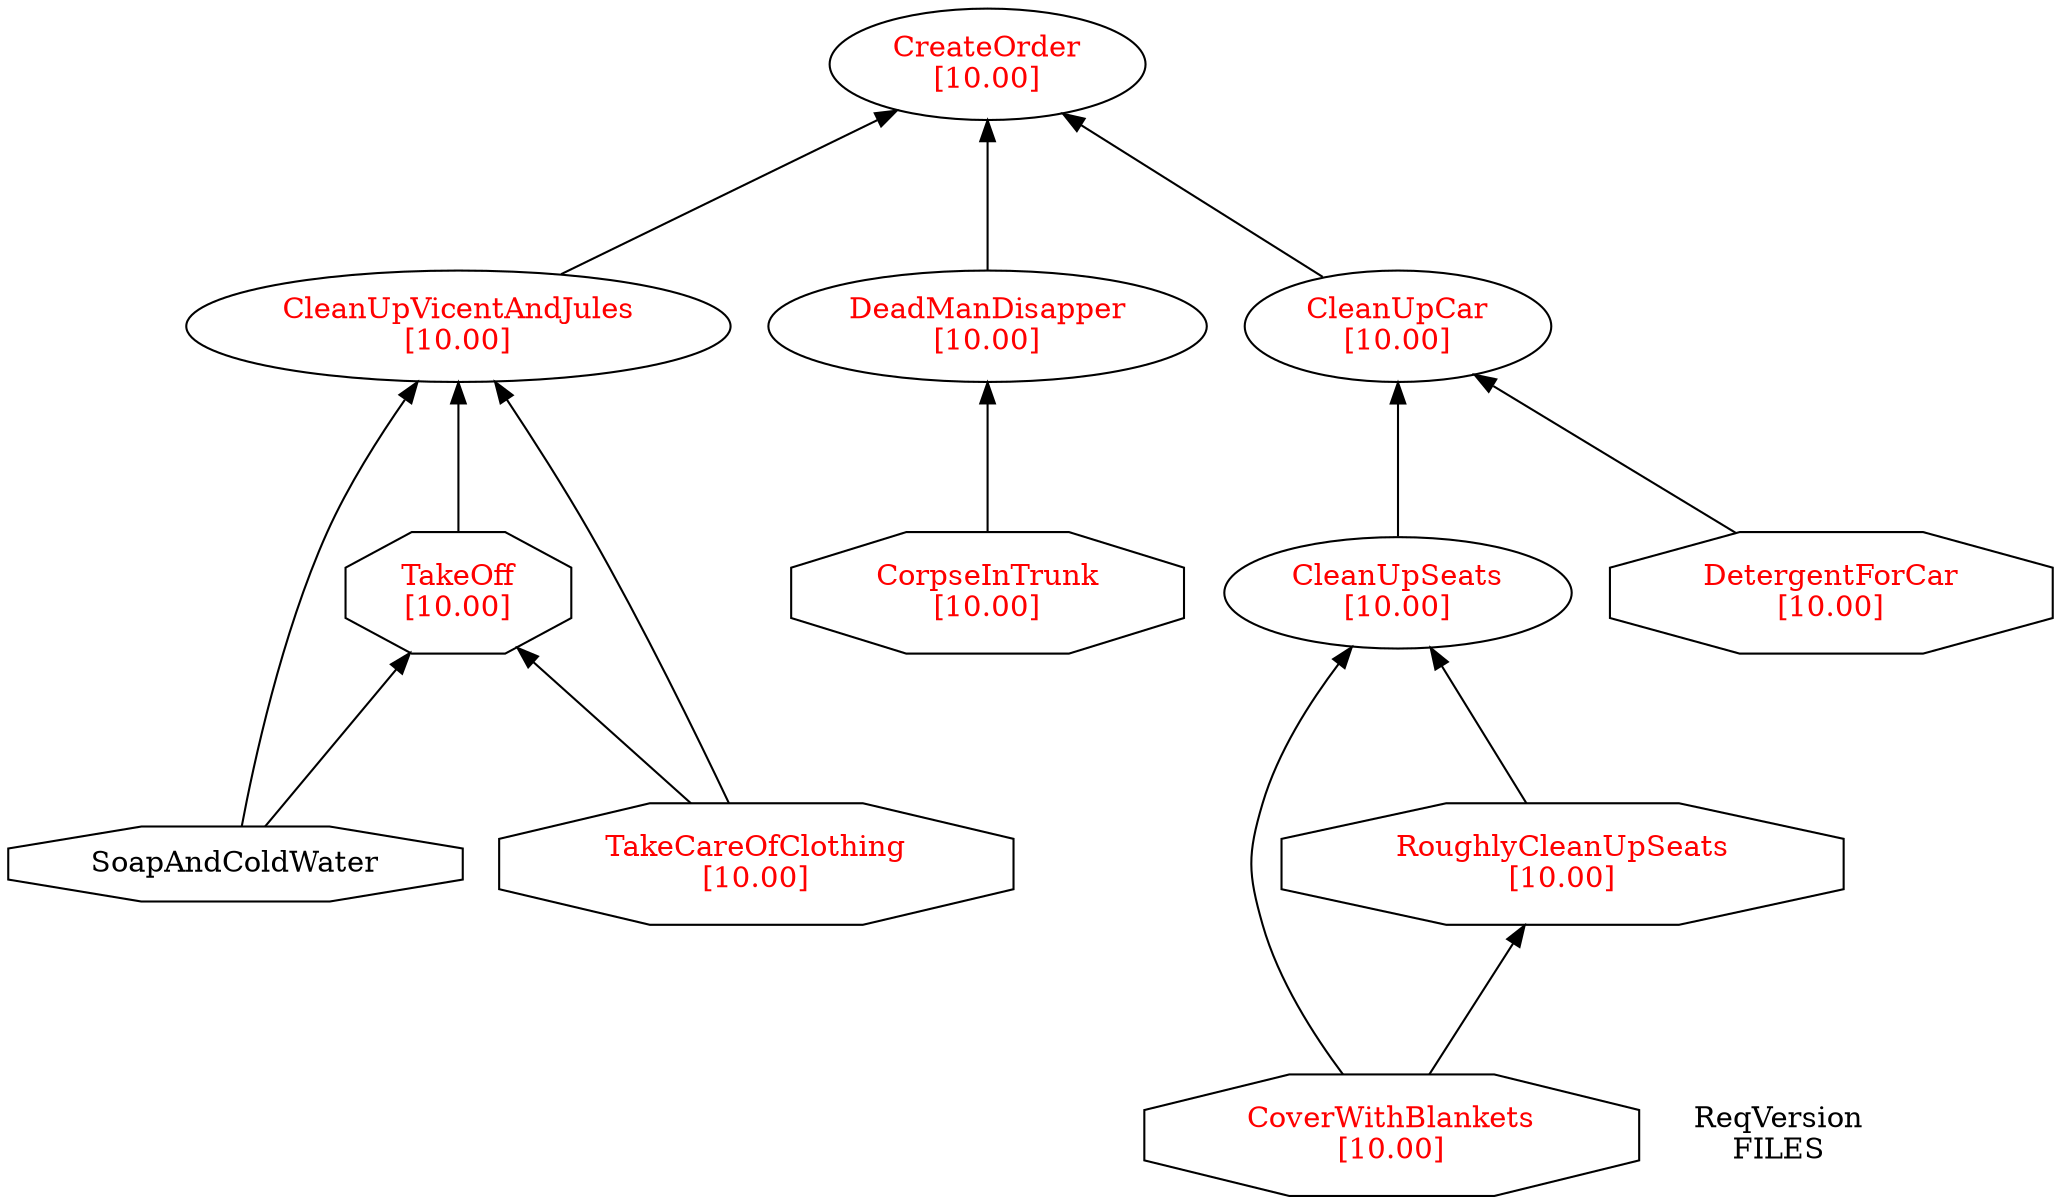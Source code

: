 digraph reqdeps {
rankdir=BT;
mclimit=10.0;
nslimit=10.0;ranksep=1;
CleanUpCar [fontcolor=red,label="CleanUpCar\n[10.00]"];
CleanUpCar -> CreateOrder;
CleanUpSeats [fontcolor=red,label="CleanUpSeats\n[10.00]"];
CleanUpSeats -> CleanUpCar;
CleanUpVicentAndJules [fontcolor=red,label="CleanUpVicentAndJules\n[10.00]"];
CleanUpVicentAndJules -> CreateOrder;
CorpseInTrunk [fontcolor=red,label="CorpseInTrunk\n[10.00]",shape=octagon];
CorpseInTrunk -> DeadManDisapper;
CoverWithBlankets [fontcolor=red,label="CoverWithBlankets\n[10.00]",shape=octagon];
CoverWithBlankets -> CleanUpSeats;
CoverWithBlankets -> RoughlyCleanUpSeats;
CreateOrder [fontcolor=red,label="CreateOrder\n[10.00]"];
DeadManDisapper [fontcolor=red,label="DeadManDisapper\n[10.00]"];
DeadManDisapper -> CreateOrder;
DetergentForCar [fontcolor=red,label="DetergentForCar\n[10.00]",shape=octagon];
DetergentForCar -> CleanUpCar;
RoughlyCleanUpSeats [fontcolor=red,label="RoughlyCleanUpSeats\n[10.00]",shape=octagon];
RoughlyCleanUpSeats -> CleanUpSeats;
SoapAndColdWater [shape=octagon];
SoapAndColdWater -> CleanUpVicentAndJules;
SoapAndColdWater -> TakeOff;
TakeCareOfClothing [fontcolor=red,label="TakeCareOfClothing\n[10.00]",shape=octagon];
TakeCareOfClothing -> CleanUpVicentAndJules;
TakeCareOfClothing -> TakeOff;
TakeOff [fontcolor=red,label="TakeOff\n[10.00]",shape=octagon];
TakeOff -> CleanUpVicentAndJules;
ReqVersion [shape=plaintext label="ReqVersion\nFILES"]
}